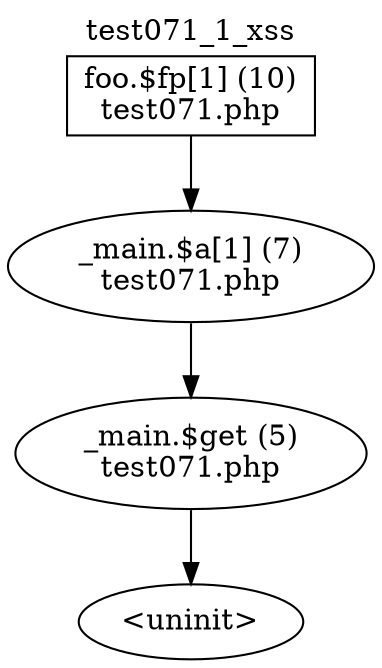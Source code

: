digraph cfg {
  label="test071_1_xss";
  labelloc=t;
  n1 [shape=box, label="foo.$fp[1] (10)\ntest071.php"];
  n2 [shape=ellipse, label="_main.$a[1] (7)\ntest071.php"];
  n3 [shape=ellipse, label="_main.$get (5)\ntest071.php"];
  n4 [shape=ellipse, label="<uninit>"];
  n1 -> n2;
  n2 -> n3;
  n3 -> n4;
}
